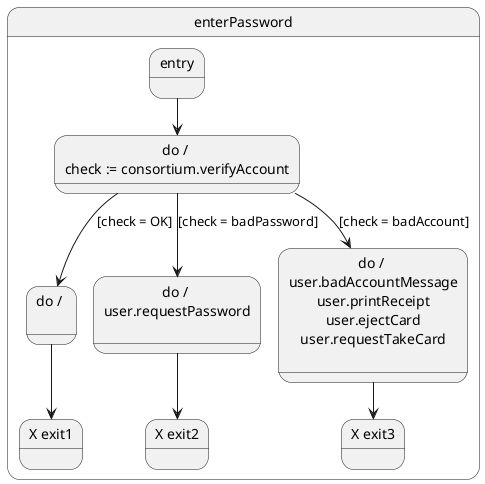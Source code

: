 @startuml
state "enterPassword" as enterPassword {
  state "entry" as enterPassword_entry
  state "do / \ncheck := consortium.verifyAccount" as state_1
  enterPassword_entry --> state_1
  state "do / \n" as state_2
  state "X exit1" as exit1
  state_2 --> exit1
  state "do / \nuser.requestPassword\n" as state_3
  state "X exit2" as exit2
  state_3 --> exit2
  state "do / \nuser.badAccountMessage\nuser.printReceipt\nuser.ejectCard\nuser.requestTakeCard\n" as state_4
  state "X exit3" as exit3
  state_4 --> exit3
  state_1 --> state_2 : [check = OK]
  state_1 --> state_3 : [check = badPassword]
  state_1 --> state_4 : [check = badAccount]
}
@enduml
